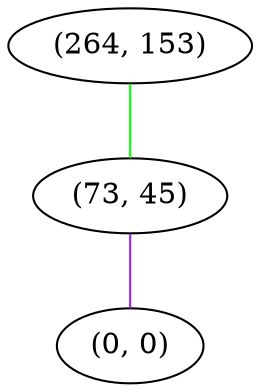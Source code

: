 graph "" {
"(264, 153)";
"(73, 45)";
"(0, 0)";
"(264, 153)" -- "(73, 45)"  [color=green, key=0, weight=2];
"(73, 45)" -- "(0, 0)"  [color=purple, key=0, weight=4];
}
